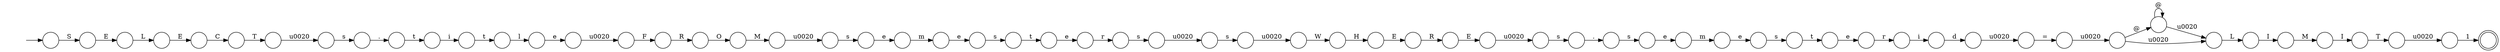 digraph Automaton {
  rankdir = LR;
  0 [shape=doublecircle,label=""];
  1 [shape=circle,label=""];
  1 -> 23 [label="r"]
  2 [shape=circle,label=""];
  2 -> 12 [label="E"]
  3 [shape=circle,label=""];
  3 -> 19 [label="t"]
  4 [shape=circle,label=""];
  4 -> 39 [label="M"]
  5 [shape=circle,label=""];
  5 -> 0 [label="1"]
  6 [shape=circle,label=""];
  6 -> 56 [label="W"]
  7 [shape=circle,label=""];
  7 -> 33 [label="I"]
  8 [shape=circle,label=""];
  8 -> 16 [label="\u0020"]
  9 [shape=circle,label=""];
  9 -> 45 [label="s"]
  10 [shape=circle,label=""];
  10 -> 26 [label="s"]
  11 [shape=circle,label=""];
  11 -> 18 [label="m"]
  12 [shape=circle,label=""];
  12 -> 62 [label="C"]
  13 [shape=circle,label=""];
  13 -> 28 [label="E"]
  14 [shape=circle,label=""];
  14 -> 21 [label="s"]
  15 [shape=circle,label=""];
  15 -> 52 [label="s"]
  16 [shape=circle,label=""];
  16 -> 61 [label="F"]
  17 [shape=circle,label=""];
  17 -> 42 [label="R"]
  18 [shape=circle,label=""];
  18 -> 49 [label="e"]
  19 [shape=circle,label=""];
  19 -> 55 [label="e"]
  20 [shape=circle,label=""];
  20 -> 34 [label="d"]
  21 [shape=circle,label=""];
  21 -> 6 [label="\u0020"]
  22 [shape=circle,label=""];
  22 -> 60 [label="s"]
  23 [shape=circle,label=""];
  23 -> 20 [label="i"]
  24 [shape=circle,label=""];
  24 -> 9 [label="e"]
  25 [shape=circle,label=""];
  25 -> 17 [label="E"]
  26 [shape=circle,label=""];
  26 -> 11 [label="e"]
  27 [shape=circle,label=""];
  27 -> 57 [label="l"]
  28 [shape=circle,label=""];
  28 -> 2 [label="L"]
  29 [shape=circle,label=""];
  29 -> 4 [label="O"]
  30 [shape=circle,label=""];
  30 -> 5 [label="\u0020"]
  31 [shape=circle,label=""];
  31 -> 22 [label="\u0020"]
  32 [shape=circle,label=""];
  32 -> 59 [label="@"]
  32 -> 37 [label="\u0020"]
  33 [shape=circle,label=""];
  33 -> 50 [label="M"]
  34 [shape=circle,label=""];
  34 -> 44 [label="\u0020"]
  35 [shape=circle,label=""];
  35 -> 40 [label="i"]
  36 [shape=circle,label=""];
  36 -> 30 [label="T"]
  37 [shape=circle,label=""];
  37 -> 7 [label="L"]
  38 [shape=circle,label=""];
  38 -> 43 [label="s"]
  39 [shape=circle,label=""];
  39 -> 10 [label="\u0020"]
  40 [shape=circle,label=""];
  40 -> 27 [label="t"]
  41 [shape=circle,label=""];
  41 -> 35 [label="t"]
  42 [shape=circle,label=""];
  42 -> 54 [label="E"]
  43 [shape=circle,label=""];
  43 -> 14 [label="\u0020"]
  44 [shape=circle,label=""];
  44 -> 58 [label="="]
  45 [shape=circle,label=""];
  45 -> 46 [label="t"]
  46 [shape=circle,label=""];
  46 -> 1 [label="e"]
  47 [shape=circle,label=""];
  initial [shape=plaintext,label=""];
  initial -> 47
  47 -> 13 [label="S"]
  48 [shape=circle,label=""];
  48 -> 51 [label="e"]
  49 [shape=circle,label=""];
  49 -> 3 [label="s"]
  50 [shape=circle,label=""];
  50 -> 36 [label="I"]
  51 [shape=circle,label=""];
  51 -> 24 [label="m"]
  52 [shape=circle,label=""];
  52 -> 53 [label="."]
  53 [shape=circle,label=""];
  53 -> 48 [label="s"]
  54 [shape=circle,label=""];
  54 -> 15 [label="\u0020"]
  55 [shape=circle,label=""];
  55 -> 38 [label="r"]
  56 [shape=circle,label=""];
  56 -> 25 [label="H"]
  57 [shape=circle,label=""];
  57 -> 8 [label="e"]
  58 [shape=circle,label=""];
  58 -> 32 [label="\u0020"]
  59 [shape=circle,label=""];
  59 -> 59 [label="@"]
  59 -> 37 [label="\u0020"]
  60 [shape=circle,label=""];
  60 -> 41 [label="."]
  61 [shape=circle,label=""];
  61 -> 29 [label="R"]
  62 [shape=circle,label=""];
  62 -> 31 [label="T"]
}
